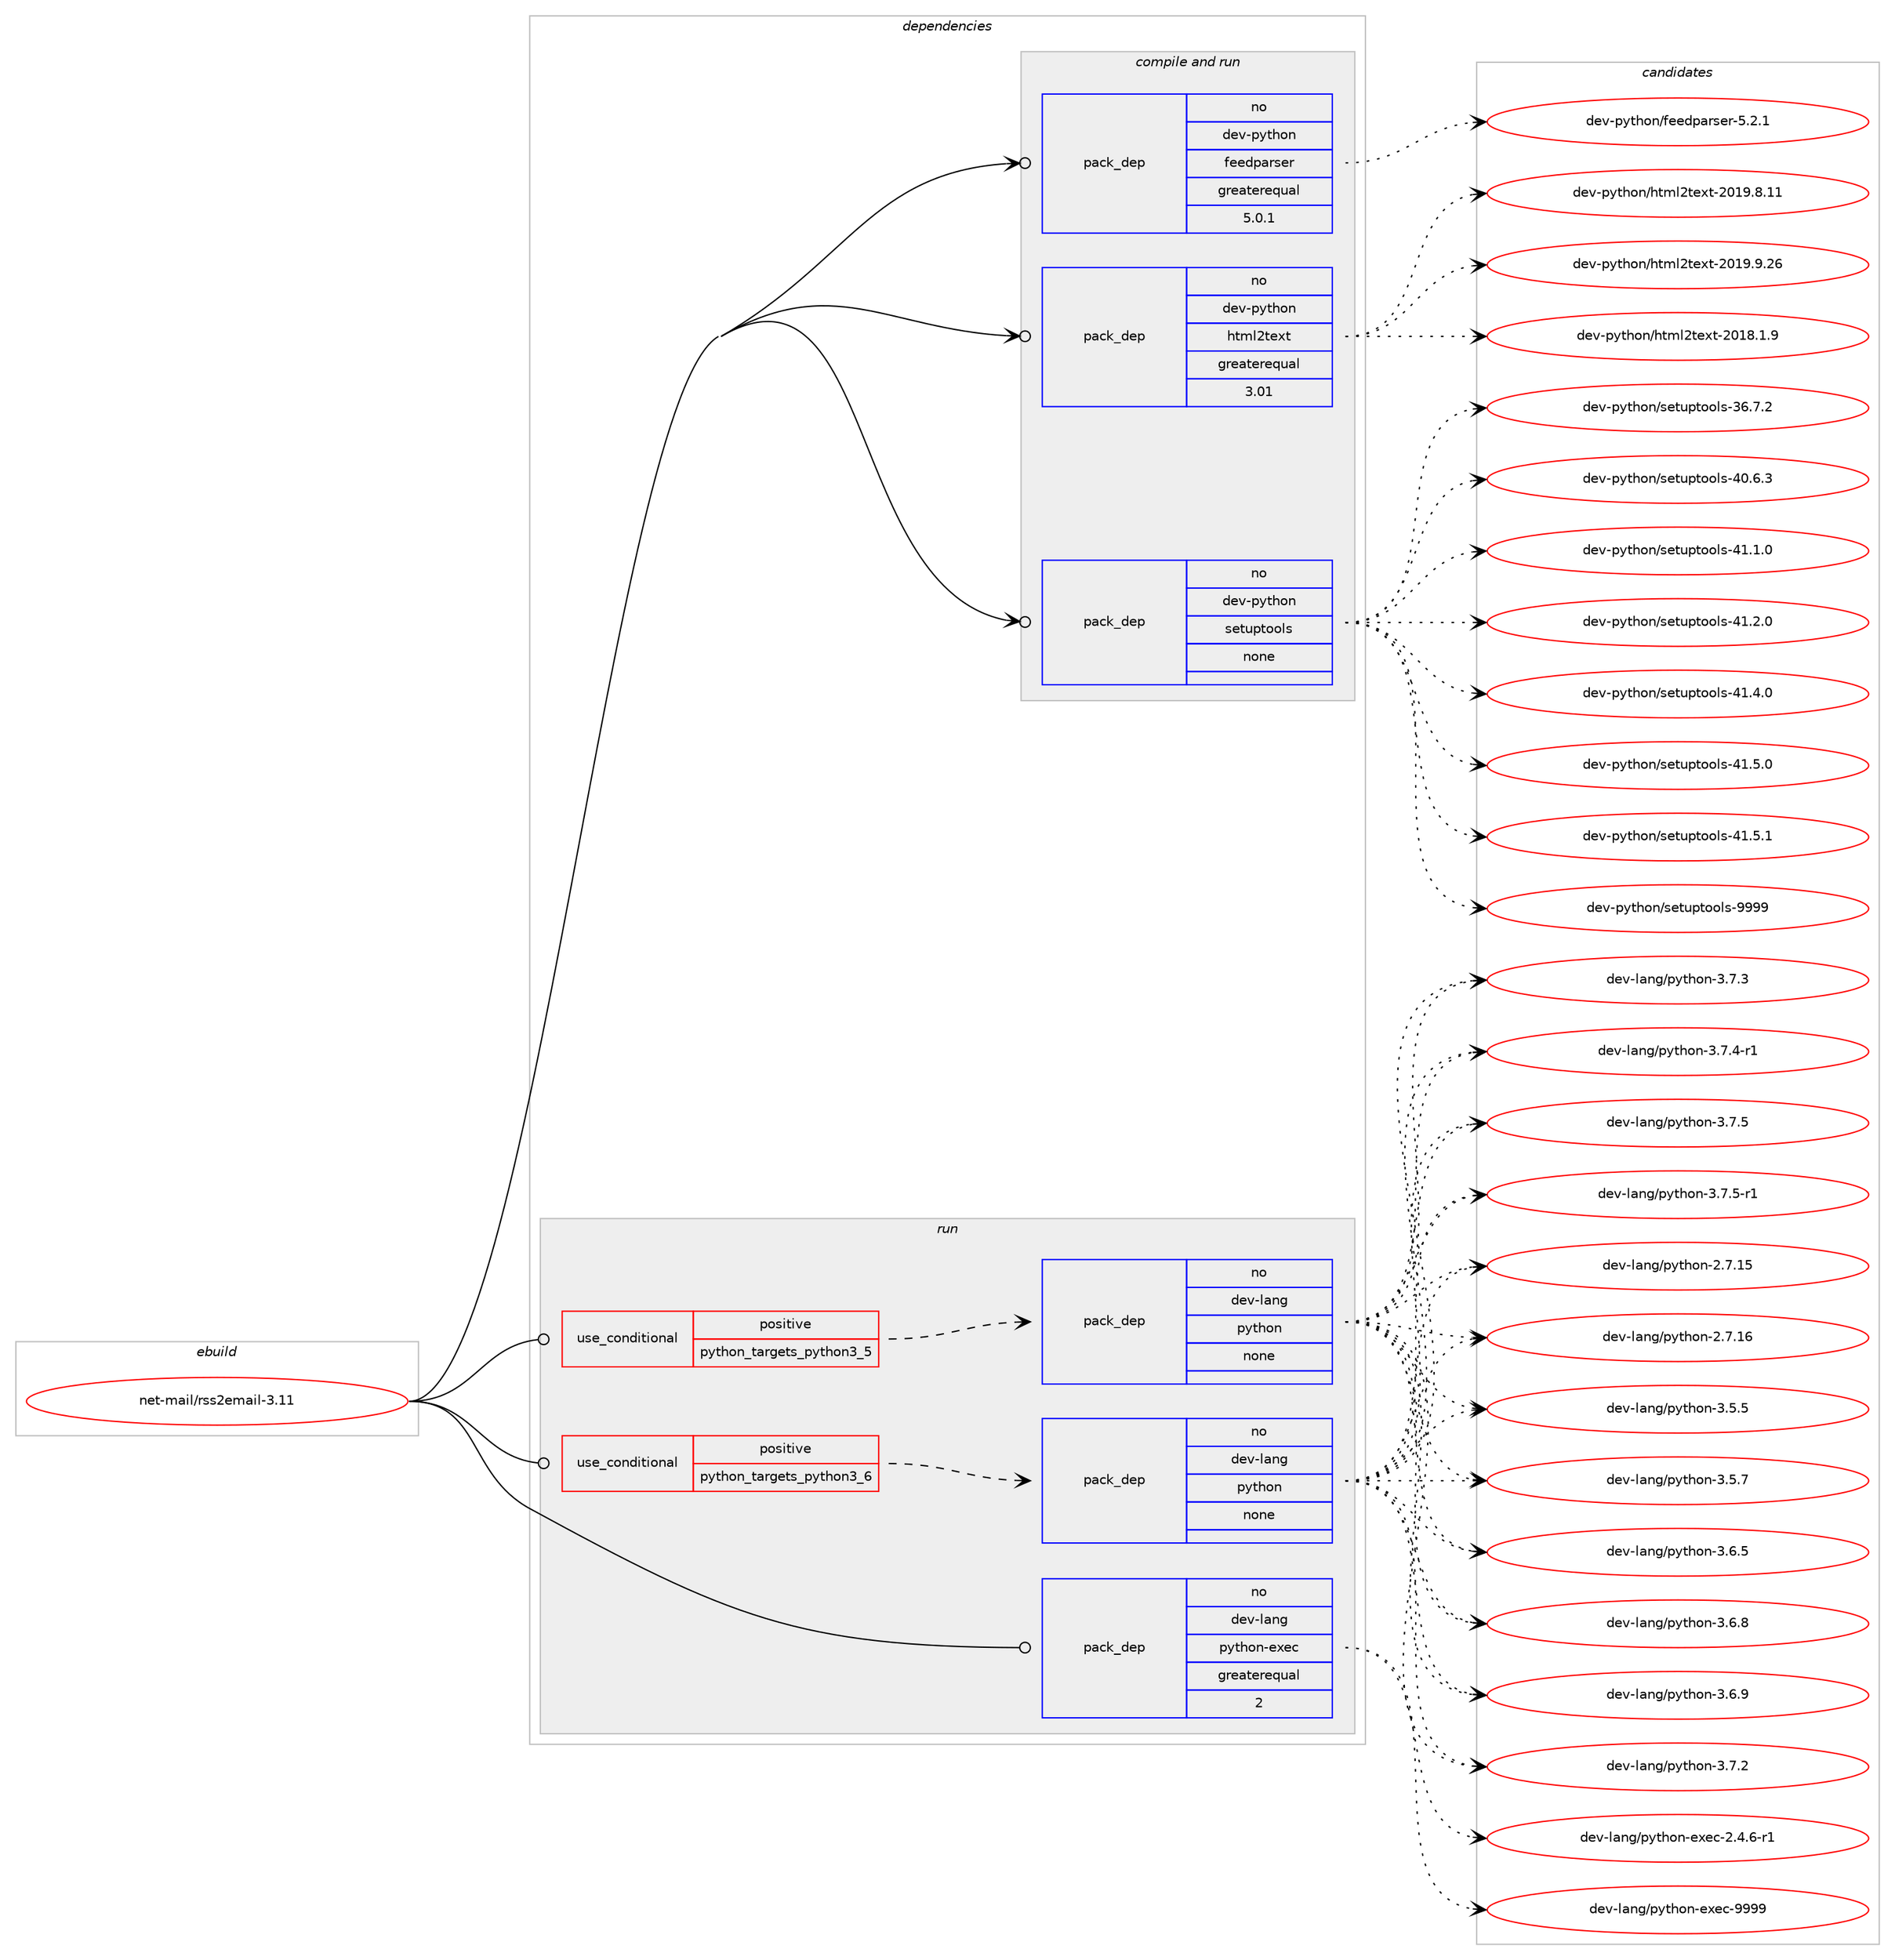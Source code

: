 digraph prolog {

# *************
# Graph options
# *************

newrank=true;
concentrate=true;
compound=true;
graph [rankdir=LR,fontname=Helvetica,fontsize=10,ranksep=1.5];#, ranksep=2.5, nodesep=0.2];
edge  [arrowhead=vee];
node  [fontname=Helvetica,fontsize=10];

# **********
# The ebuild
# **********

subgraph cluster_leftcol {
color=gray;
rank=same;
label=<<i>ebuild</i>>;
id [label="net-mail/rss2email-3.11", color=red, width=4, href="../net-mail/rss2email-3.11.svg"];
}

# ****************
# The dependencies
# ****************

subgraph cluster_midcol {
color=gray;
label=<<i>dependencies</i>>;
subgraph cluster_compile {
fillcolor="#eeeeee";
style=filled;
label=<<i>compile</i>>;
}
subgraph cluster_compileandrun {
fillcolor="#eeeeee";
style=filled;
label=<<i>compile and run</i>>;
subgraph pack613578 {
dependency830739 [label=<<TABLE BORDER="0" CELLBORDER="1" CELLSPACING="0" CELLPADDING="4" WIDTH="220"><TR><TD ROWSPAN="6" CELLPADDING="30">pack_dep</TD></TR><TR><TD WIDTH="110">no</TD></TR><TR><TD>dev-python</TD></TR><TR><TD>feedparser</TD></TR><TR><TD>greaterequal</TD></TR><TR><TD>5.0.1</TD></TR></TABLE>>, shape=none, color=blue];
}
id:e -> dependency830739:w [weight=20,style="solid",arrowhead="odotvee"];
subgraph pack613579 {
dependency830740 [label=<<TABLE BORDER="0" CELLBORDER="1" CELLSPACING="0" CELLPADDING="4" WIDTH="220"><TR><TD ROWSPAN="6" CELLPADDING="30">pack_dep</TD></TR><TR><TD WIDTH="110">no</TD></TR><TR><TD>dev-python</TD></TR><TR><TD>html2text</TD></TR><TR><TD>greaterequal</TD></TR><TR><TD>3.01</TD></TR></TABLE>>, shape=none, color=blue];
}
id:e -> dependency830740:w [weight=20,style="solid",arrowhead="odotvee"];
subgraph pack613580 {
dependency830741 [label=<<TABLE BORDER="0" CELLBORDER="1" CELLSPACING="0" CELLPADDING="4" WIDTH="220"><TR><TD ROWSPAN="6" CELLPADDING="30">pack_dep</TD></TR><TR><TD WIDTH="110">no</TD></TR><TR><TD>dev-python</TD></TR><TR><TD>setuptools</TD></TR><TR><TD>none</TD></TR><TR><TD></TD></TR></TABLE>>, shape=none, color=blue];
}
id:e -> dependency830741:w [weight=20,style="solid",arrowhead="odotvee"];
}
subgraph cluster_run {
fillcolor="#eeeeee";
style=filled;
label=<<i>run</i>>;
subgraph cond202587 {
dependency830742 [label=<<TABLE BORDER="0" CELLBORDER="1" CELLSPACING="0" CELLPADDING="4"><TR><TD ROWSPAN="3" CELLPADDING="10">use_conditional</TD></TR><TR><TD>positive</TD></TR><TR><TD>python_targets_python3_5</TD></TR></TABLE>>, shape=none, color=red];
subgraph pack613581 {
dependency830743 [label=<<TABLE BORDER="0" CELLBORDER="1" CELLSPACING="0" CELLPADDING="4" WIDTH="220"><TR><TD ROWSPAN="6" CELLPADDING="30">pack_dep</TD></TR><TR><TD WIDTH="110">no</TD></TR><TR><TD>dev-lang</TD></TR><TR><TD>python</TD></TR><TR><TD>none</TD></TR><TR><TD></TD></TR></TABLE>>, shape=none, color=blue];
}
dependency830742:e -> dependency830743:w [weight=20,style="dashed",arrowhead="vee"];
}
id:e -> dependency830742:w [weight=20,style="solid",arrowhead="odot"];
subgraph cond202588 {
dependency830744 [label=<<TABLE BORDER="0" CELLBORDER="1" CELLSPACING="0" CELLPADDING="4"><TR><TD ROWSPAN="3" CELLPADDING="10">use_conditional</TD></TR><TR><TD>positive</TD></TR><TR><TD>python_targets_python3_6</TD></TR></TABLE>>, shape=none, color=red];
subgraph pack613582 {
dependency830745 [label=<<TABLE BORDER="0" CELLBORDER="1" CELLSPACING="0" CELLPADDING="4" WIDTH="220"><TR><TD ROWSPAN="6" CELLPADDING="30">pack_dep</TD></TR><TR><TD WIDTH="110">no</TD></TR><TR><TD>dev-lang</TD></TR><TR><TD>python</TD></TR><TR><TD>none</TD></TR><TR><TD></TD></TR></TABLE>>, shape=none, color=blue];
}
dependency830744:e -> dependency830745:w [weight=20,style="dashed",arrowhead="vee"];
}
id:e -> dependency830744:w [weight=20,style="solid",arrowhead="odot"];
subgraph pack613583 {
dependency830746 [label=<<TABLE BORDER="0" CELLBORDER="1" CELLSPACING="0" CELLPADDING="4" WIDTH="220"><TR><TD ROWSPAN="6" CELLPADDING="30">pack_dep</TD></TR><TR><TD WIDTH="110">no</TD></TR><TR><TD>dev-lang</TD></TR><TR><TD>python-exec</TD></TR><TR><TD>greaterequal</TD></TR><TR><TD>2</TD></TR></TABLE>>, shape=none, color=blue];
}
id:e -> dependency830746:w [weight=20,style="solid",arrowhead="odot"];
}
}

# **************
# The candidates
# **************

subgraph cluster_choices {
rank=same;
color=gray;
label=<<i>candidates</i>>;

subgraph choice613578 {
color=black;
nodesep=1;
choice100101118451121211161041111104710210110110011297114115101114455346504649 [label="dev-python/feedparser-5.2.1", color=red, width=4,href="../dev-python/feedparser-5.2.1.svg"];
dependency830739:e -> choice100101118451121211161041111104710210110110011297114115101114455346504649:w [style=dotted,weight="100"];
}
subgraph choice613579 {
color=black;
nodesep=1;
choice100101118451121211161041111104710411610910850116101120116455048495646494657 [label="dev-python/html2text-2018.1.9", color=red, width=4,href="../dev-python/html2text-2018.1.9.svg"];
choice10010111845112121116104111110471041161091085011610112011645504849574656464949 [label="dev-python/html2text-2019.8.11", color=red, width=4,href="../dev-python/html2text-2019.8.11.svg"];
choice10010111845112121116104111110471041161091085011610112011645504849574657465054 [label="dev-python/html2text-2019.9.26", color=red, width=4,href="../dev-python/html2text-2019.9.26.svg"];
dependency830740:e -> choice100101118451121211161041111104710411610910850116101120116455048495646494657:w [style=dotted,weight="100"];
dependency830740:e -> choice10010111845112121116104111110471041161091085011610112011645504849574656464949:w [style=dotted,weight="100"];
dependency830740:e -> choice10010111845112121116104111110471041161091085011610112011645504849574657465054:w [style=dotted,weight="100"];
}
subgraph choice613580 {
color=black;
nodesep=1;
choice100101118451121211161041111104711510111611711211611111110811545515446554650 [label="dev-python/setuptools-36.7.2", color=red, width=4,href="../dev-python/setuptools-36.7.2.svg"];
choice100101118451121211161041111104711510111611711211611111110811545524846544651 [label="dev-python/setuptools-40.6.3", color=red, width=4,href="../dev-python/setuptools-40.6.3.svg"];
choice100101118451121211161041111104711510111611711211611111110811545524946494648 [label="dev-python/setuptools-41.1.0", color=red, width=4,href="../dev-python/setuptools-41.1.0.svg"];
choice100101118451121211161041111104711510111611711211611111110811545524946504648 [label="dev-python/setuptools-41.2.0", color=red, width=4,href="../dev-python/setuptools-41.2.0.svg"];
choice100101118451121211161041111104711510111611711211611111110811545524946524648 [label="dev-python/setuptools-41.4.0", color=red, width=4,href="../dev-python/setuptools-41.4.0.svg"];
choice100101118451121211161041111104711510111611711211611111110811545524946534648 [label="dev-python/setuptools-41.5.0", color=red, width=4,href="../dev-python/setuptools-41.5.0.svg"];
choice100101118451121211161041111104711510111611711211611111110811545524946534649 [label="dev-python/setuptools-41.5.1", color=red, width=4,href="../dev-python/setuptools-41.5.1.svg"];
choice10010111845112121116104111110471151011161171121161111111081154557575757 [label="dev-python/setuptools-9999", color=red, width=4,href="../dev-python/setuptools-9999.svg"];
dependency830741:e -> choice100101118451121211161041111104711510111611711211611111110811545515446554650:w [style=dotted,weight="100"];
dependency830741:e -> choice100101118451121211161041111104711510111611711211611111110811545524846544651:w [style=dotted,weight="100"];
dependency830741:e -> choice100101118451121211161041111104711510111611711211611111110811545524946494648:w [style=dotted,weight="100"];
dependency830741:e -> choice100101118451121211161041111104711510111611711211611111110811545524946504648:w [style=dotted,weight="100"];
dependency830741:e -> choice100101118451121211161041111104711510111611711211611111110811545524946524648:w [style=dotted,weight="100"];
dependency830741:e -> choice100101118451121211161041111104711510111611711211611111110811545524946534648:w [style=dotted,weight="100"];
dependency830741:e -> choice100101118451121211161041111104711510111611711211611111110811545524946534649:w [style=dotted,weight="100"];
dependency830741:e -> choice10010111845112121116104111110471151011161171121161111111081154557575757:w [style=dotted,weight="100"];
}
subgraph choice613581 {
color=black;
nodesep=1;
choice10010111845108971101034711212111610411111045504655464953 [label="dev-lang/python-2.7.15", color=red, width=4,href="../dev-lang/python-2.7.15.svg"];
choice10010111845108971101034711212111610411111045504655464954 [label="dev-lang/python-2.7.16", color=red, width=4,href="../dev-lang/python-2.7.16.svg"];
choice100101118451089711010347112121116104111110455146534653 [label="dev-lang/python-3.5.5", color=red, width=4,href="../dev-lang/python-3.5.5.svg"];
choice100101118451089711010347112121116104111110455146534655 [label="dev-lang/python-3.5.7", color=red, width=4,href="../dev-lang/python-3.5.7.svg"];
choice100101118451089711010347112121116104111110455146544653 [label="dev-lang/python-3.6.5", color=red, width=4,href="../dev-lang/python-3.6.5.svg"];
choice100101118451089711010347112121116104111110455146544656 [label="dev-lang/python-3.6.8", color=red, width=4,href="../dev-lang/python-3.6.8.svg"];
choice100101118451089711010347112121116104111110455146544657 [label="dev-lang/python-3.6.9", color=red, width=4,href="../dev-lang/python-3.6.9.svg"];
choice100101118451089711010347112121116104111110455146554650 [label="dev-lang/python-3.7.2", color=red, width=4,href="../dev-lang/python-3.7.2.svg"];
choice100101118451089711010347112121116104111110455146554651 [label="dev-lang/python-3.7.3", color=red, width=4,href="../dev-lang/python-3.7.3.svg"];
choice1001011184510897110103471121211161041111104551465546524511449 [label="dev-lang/python-3.7.4-r1", color=red, width=4,href="../dev-lang/python-3.7.4-r1.svg"];
choice100101118451089711010347112121116104111110455146554653 [label="dev-lang/python-3.7.5", color=red, width=4,href="../dev-lang/python-3.7.5.svg"];
choice1001011184510897110103471121211161041111104551465546534511449 [label="dev-lang/python-3.7.5-r1", color=red, width=4,href="../dev-lang/python-3.7.5-r1.svg"];
dependency830743:e -> choice10010111845108971101034711212111610411111045504655464953:w [style=dotted,weight="100"];
dependency830743:e -> choice10010111845108971101034711212111610411111045504655464954:w [style=dotted,weight="100"];
dependency830743:e -> choice100101118451089711010347112121116104111110455146534653:w [style=dotted,weight="100"];
dependency830743:e -> choice100101118451089711010347112121116104111110455146534655:w [style=dotted,weight="100"];
dependency830743:e -> choice100101118451089711010347112121116104111110455146544653:w [style=dotted,weight="100"];
dependency830743:e -> choice100101118451089711010347112121116104111110455146544656:w [style=dotted,weight="100"];
dependency830743:e -> choice100101118451089711010347112121116104111110455146544657:w [style=dotted,weight="100"];
dependency830743:e -> choice100101118451089711010347112121116104111110455146554650:w [style=dotted,weight="100"];
dependency830743:e -> choice100101118451089711010347112121116104111110455146554651:w [style=dotted,weight="100"];
dependency830743:e -> choice1001011184510897110103471121211161041111104551465546524511449:w [style=dotted,weight="100"];
dependency830743:e -> choice100101118451089711010347112121116104111110455146554653:w [style=dotted,weight="100"];
dependency830743:e -> choice1001011184510897110103471121211161041111104551465546534511449:w [style=dotted,weight="100"];
}
subgraph choice613582 {
color=black;
nodesep=1;
choice10010111845108971101034711212111610411111045504655464953 [label="dev-lang/python-2.7.15", color=red, width=4,href="../dev-lang/python-2.7.15.svg"];
choice10010111845108971101034711212111610411111045504655464954 [label="dev-lang/python-2.7.16", color=red, width=4,href="../dev-lang/python-2.7.16.svg"];
choice100101118451089711010347112121116104111110455146534653 [label="dev-lang/python-3.5.5", color=red, width=4,href="../dev-lang/python-3.5.5.svg"];
choice100101118451089711010347112121116104111110455146534655 [label="dev-lang/python-3.5.7", color=red, width=4,href="../dev-lang/python-3.5.7.svg"];
choice100101118451089711010347112121116104111110455146544653 [label="dev-lang/python-3.6.5", color=red, width=4,href="../dev-lang/python-3.6.5.svg"];
choice100101118451089711010347112121116104111110455146544656 [label="dev-lang/python-3.6.8", color=red, width=4,href="../dev-lang/python-3.6.8.svg"];
choice100101118451089711010347112121116104111110455146544657 [label="dev-lang/python-3.6.9", color=red, width=4,href="../dev-lang/python-3.6.9.svg"];
choice100101118451089711010347112121116104111110455146554650 [label="dev-lang/python-3.7.2", color=red, width=4,href="../dev-lang/python-3.7.2.svg"];
choice100101118451089711010347112121116104111110455146554651 [label="dev-lang/python-3.7.3", color=red, width=4,href="../dev-lang/python-3.7.3.svg"];
choice1001011184510897110103471121211161041111104551465546524511449 [label="dev-lang/python-3.7.4-r1", color=red, width=4,href="../dev-lang/python-3.7.4-r1.svg"];
choice100101118451089711010347112121116104111110455146554653 [label="dev-lang/python-3.7.5", color=red, width=4,href="../dev-lang/python-3.7.5.svg"];
choice1001011184510897110103471121211161041111104551465546534511449 [label="dev-lang/python-3.7.5-r1", color=red, width=4,href="../dev-lang/python-3.7.5-r1.svg"];
dependency830745:e -> choice10010111845108971101034711212111610411111045504655464953:w [style=dotted,weight="100"];
dependency830745:e -> choice10010111845108971101034711212111610411111045504655464954:w [style=dotted,weight="100"];
dependency830745:e -> choice100101118451089711010347112121116104111110455146534653:w [style=dotted,weight="100"];
dependency830745:e -> choice100101118451089711010347112121116104111110455146534655:w [style=dotted,weight="100"];
dependency830745:e -> choice100101118451089711010347112121116104111110455146544653:w [style=dotted,weight="100"];
dependency830745:e -> choice100101118451089711010347112121116104111110455146544656:w [style=dotted,weight="100"];
dependency830745:e -> choice100101118451089711010347112121116104111110455146544657:w [style=dotted,weight="100"];
dependency830745:e -> choice100101118451089711010347112121116104111110455146554650:w [style=dotted,weight="100"];
dependency830745:e -> choice100101118451089711010347112121116104111110455146554651:w [style=dotted,weight="100"];
dependency830745:e -> choice1001011184510897110103471121211161041111104551465546524511449:w [style=dotted,weight="100"];
dependency830745:e -> choice100101118451089711010347112121116104111110455146554653:w [style=dotted,weight="100"];
dependency830745:e -> choice1001011184510897110103471121211161041111104551465546534511449:w [style=dotted,weight="100"];
}
subgraph choice613583 {
color=black;
nodesep=1;
choice10010111845108971101034711212111610411111045101120101994550465246544511449 [label="dev-lang/python-exec-2.4.6-r1", color=red, width=4,href="../dev-lang/python-exec-2.4.6-r1.svg"];
choice10010111845108971101034711212111610411111045101120101994557575757 [label="dev-lang/python-exec-9999", color=red, width=4,href="../dev-lang/python-exec-9999.svg"];
dependency830746:e -> choice10010111845108971101034711212111610411111045101120101994550465246544511449:w [style=dotted,weight="100"];
dependency830746:e -> choice10010111845108971101034711212111610411111045101120101994557575757:w [style=dotted,weight="100"];
}
}

}
